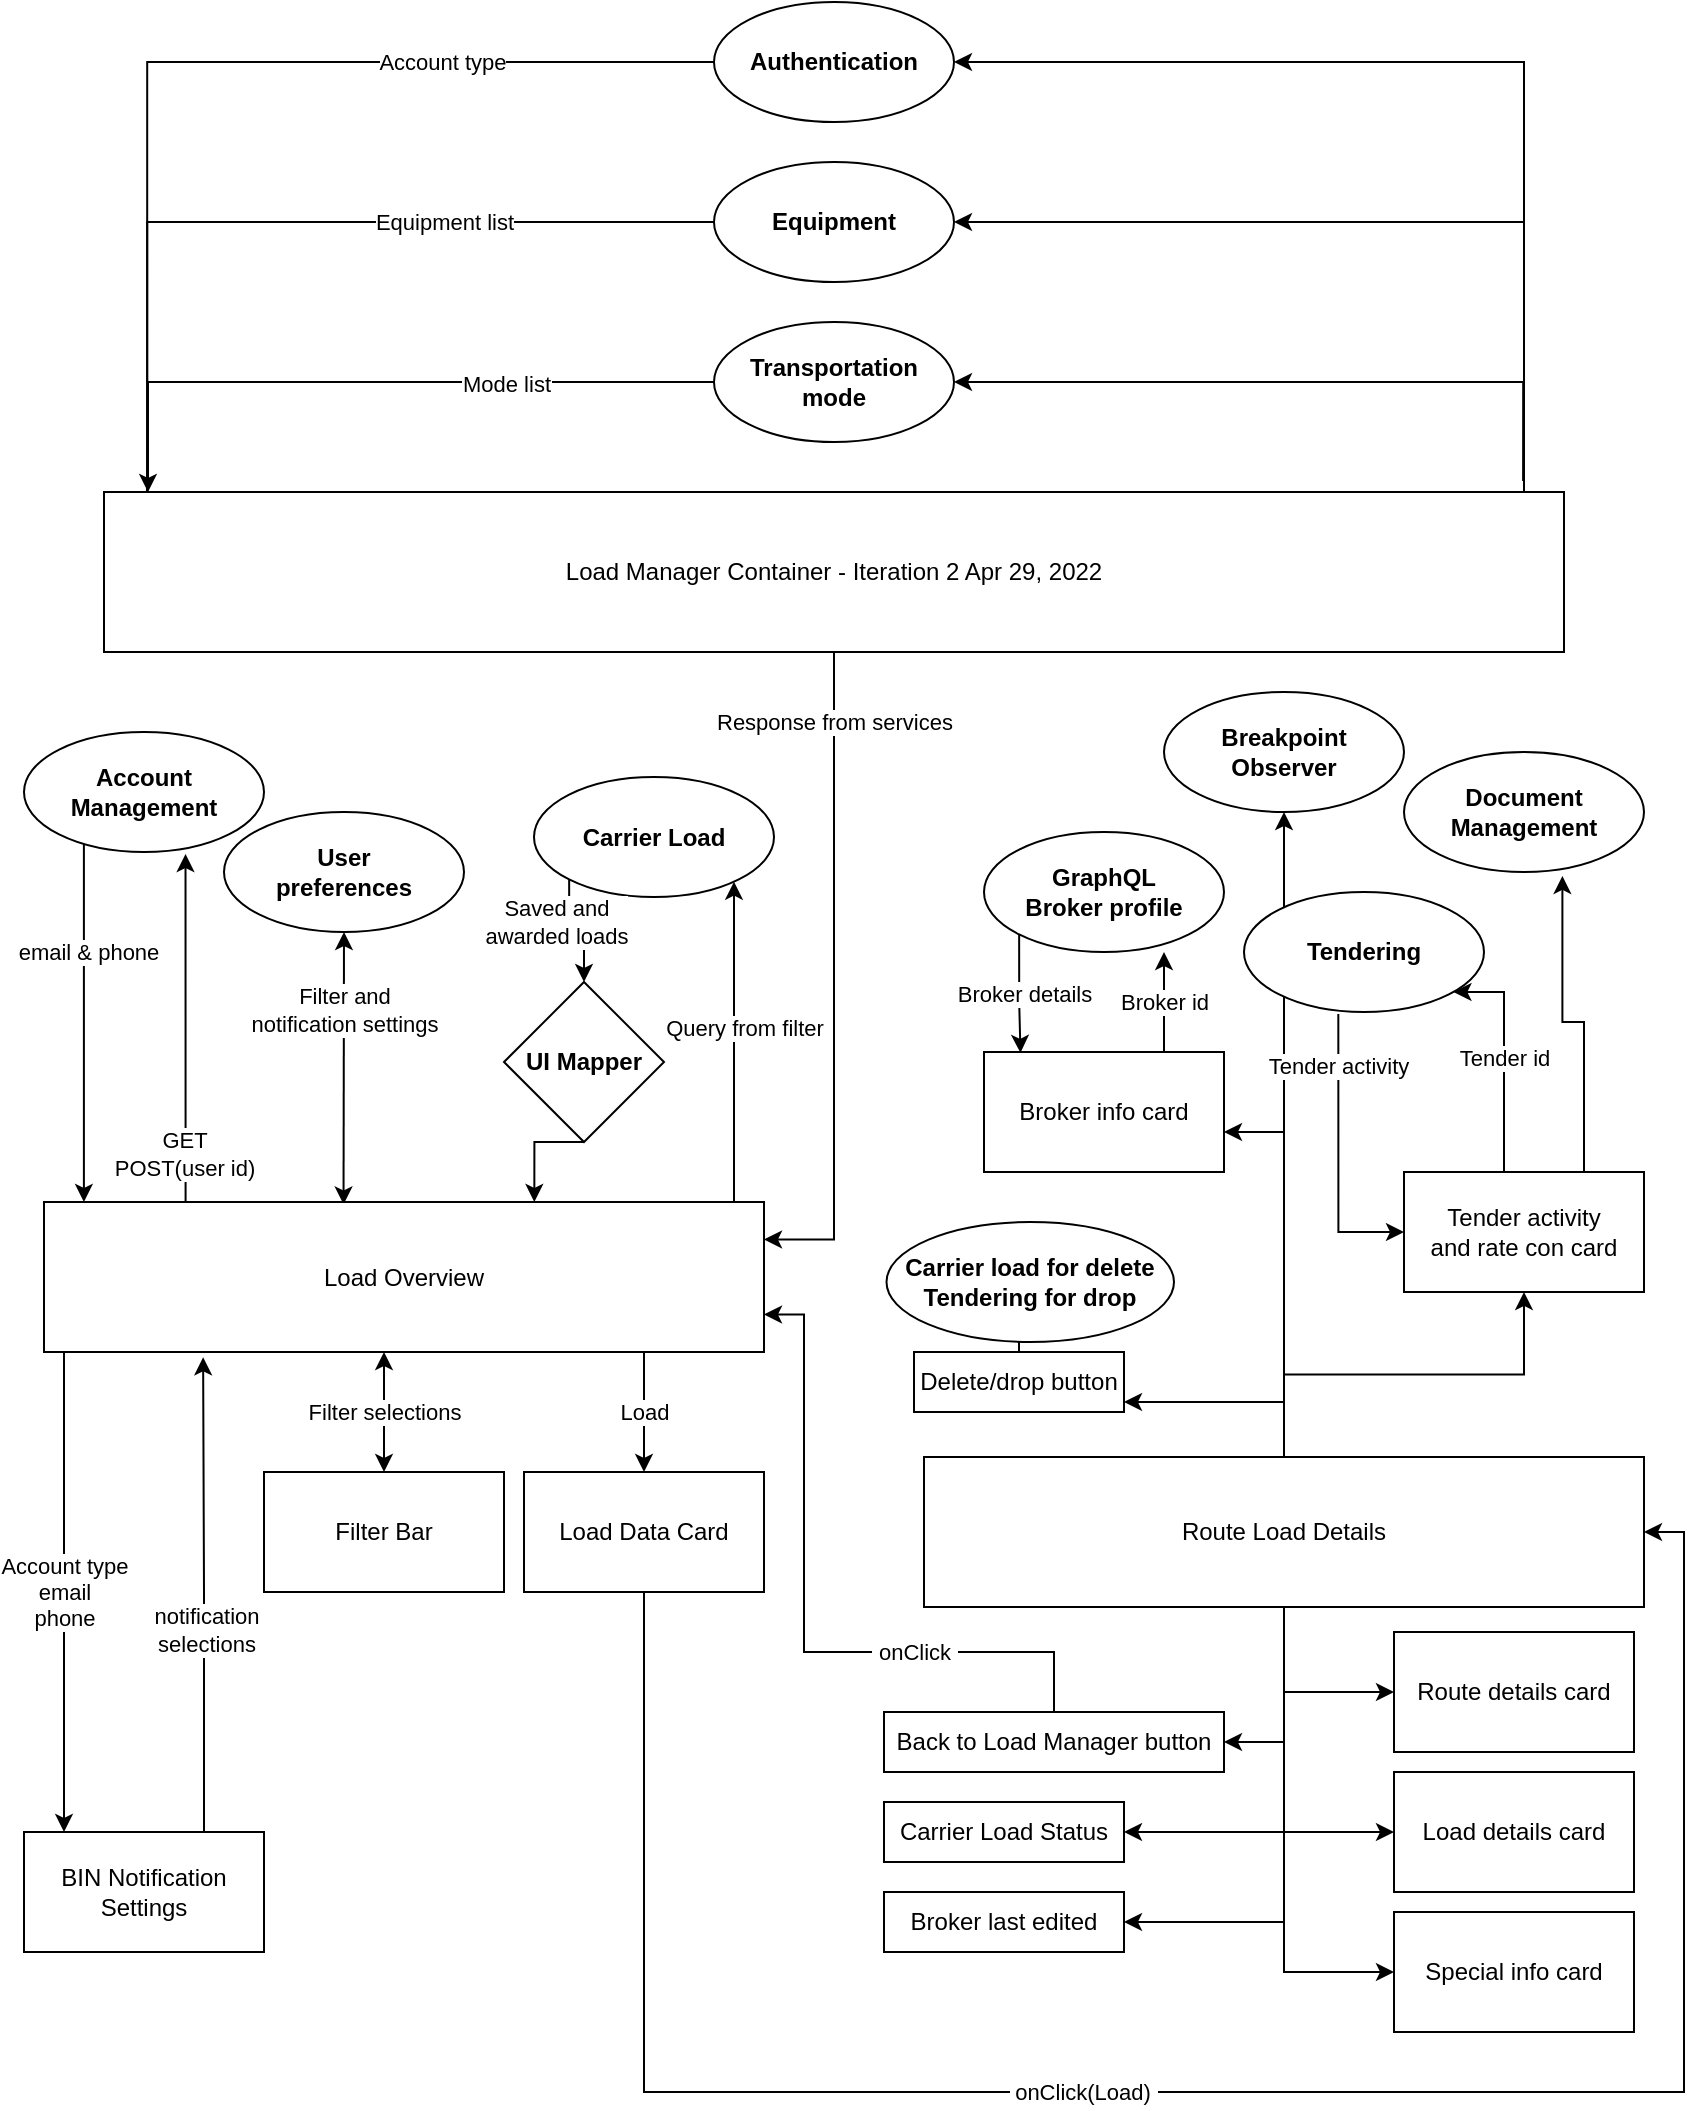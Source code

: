 <mxfile version="17.4.6" type="github">
  <diagram id="Wk8CYTFuplVzRF4KS6Ps" name="Page-1">
    <mxGraphModel dx="3599" dy="4910" grid="1" gridSize="10" guides="1" tooltips="1" connect="1" arrows="1" fold="1" page="1" pageScale="1" pageWidth="880" pageHeight="1100" math="0" shadow="0">
      <root>
        <mxCell id="0" />
        <mxCell id="1" parent="0" />
        <mxCell id="cnExMDElmopR4B2y_THm-6" value="" style="edgeStyle=orthogonalEdgeStyle;orthogonalLoop=1;jettySize=auto;html=1;labelBorderColor=none;rounded=0;" parent="1" target="cnExMDElmopR4B2y_THm-5" edge="1">
          <mxGeometry relative="1" as="geometry">
            <mxPoint x="-985" y="-2975" as="sourcePoint" />
            <Array as="points">
              <mxPoint x="-985" y="-3260" />
            </Array>
          </mxGeometry>
        </mxCell>
        <mxCell id="cnExMDElmopR4B2y_THm-9" value="" style="edgeStyle=orthogonalEdgeStyle;orthogonalLoop=1;jettySize=auto;html=1;labelBorderColor=none;rounded=0;" parent="1" target="cnExMDElmopR4B2y_THm-8" edge="1">
          <mxGeometry relative="1" as="geometry">
            <mxPoint x="-985" y="-2975" as="sourcePoint" />
            <Array as="points">
              <mxPoint x="-985" y="-3180" />
            </Array>
          </mxGeometry>
        </mxCell>
        <mxCell id="cnExMDElmopR4B2y_THm-11" value="" style="edgeStyle=orthogonalEdgeStyle;orthogonalLoop=1;jettySize=auto;html=1;exitX=0.972;exitY=-0.068;exitDx=0;exitDy=0;exitPerimeter=0;labelBorderColor=none;rounded=0;" parent="1" source="cnExMDElmopR4B2y_THm-48" target="cnExMDElmopR4B2y_THm-10" edge="1">
          <mxGeometry relative="1" as="geometry">
            <mxPoint x="-985" y="-2975" as="sourcePoint" />
            <Array as="points">
              <mxPoint x="-985" y="-3100" />
            </Array>
          </mxGeometry>
        </mxCell>
        <mxCell id="cnExMDElmopR4B2y_THm-19" value="Account type" style="edgeStyle=orthogonalEdgeStyle;orthogonalLoop=1;jettySize=auto;html=1;exitX=0;exitY=0.5;exitDx=0;exitDy=0;entryX=0.054;entryY=-0.002;entryDx=0;entryDy=0;entryPerimeter=0;labelBorderColor=none;rounded=0;" parent="1" source="cnExMDElmopR4B2y_THm-5" edge="1">
          <mxGeometry x="-0.518" relative="1" as="geometry">
            <mxPoint x="-1673.42" y="-2976.57" as="targetPoint" />
            <Array as="points">
              <mxPoint x="-1673" y="-3260" />
            </Array>
            <mxPoint as="offset" />
          </mxGeometry>
        </mxCell>
        <mxCell id="cnExMDElmopR4B2y_THm-5" value="Authentication" style="ellipse;whiteSpace=wrap;html=1;fontStyle=1;startSize=23;rounded=0;labelBorderColor=none;" parent="1" vertex="1">
          <mxGeometry x="-1390" y="-3290" width="120" height="60" as="geometry" />
        </mxCell>
        <mxCell id="cnExMDElmopR4B2y_THm-20" value="Equipment list" style="edgeStyle=orthogonalEdgeStyle;orthogonalLoop=1;jettySize=auto;html=1;entryX=0.054;entryY=-0.002;entryDx=0;entryDy=0;entryPerimeter=0;labelBorderColor=none;rounded=0;" parent="1" source="cnExMDElmopR4B2y_THm-8" edge="1">
          <mxGeometry x="-0.444" relative="1" as="geometry">
            <mxPoint x="-1673.42" y="-2976.57" as="targetPoint" />
            <Array as="points">
              <mxPoint x="-1673" y="-3180" />
            </Array>
            <mxPoint as="offset" />
          </mxGeometry>
        </mxCell>
        <mxCell id="cnExMDElmopR4B2y_THm-8" value="Equipment" style="ellipse;whiteSpace=wrap;html=1;fontStyle=1;startSize=23;labelBorderColor=none;rounded=0;" parent="1" vertex="1">
          <mxGeometry x="-1390" y="-3210" width="120" height="60" as="geometry" />
        </mxCell>
        <mxCell id="cnExMDElmopR4B2y_THm-21" style="edgeStyle=orthogonalEdgeStyle;orthogonalLoop=1;jettySize=auto;html=1;exitX=0;exitY=0.5;exitDx=0;exitDy=0;labelBorderColor=none;rounded=0;" parent="1" source="cnExMDElmopR4B2y_THm-10" target="cnExMDElmopR4B2y_THm-48" edge="1">
          <mxGeometry relative="1" as="geometry">
            <mxPoint x="-1673.42" y="-2976.57" as="targetPoint" />
            <Array as="points">
              <mxPoint x="-1673" y="-3100" />
            </Array>
          </mxGeometry>
        </mxCell>
        <mxCell id="cnExMDElmopR4B2y_THm-23" value="Mode list" style="edgeLabel;html=1;align=center;verticalAlign=middle;resizable=0;points=[];labelBorderColor=none;rounded=0;" parent="cnExMDElmopR4B2y_THm-21" vertex="1" connectable="0">
          <mxGeometry x="-0.384" y="1" relative="1" as="geometry">
            <mxPoint as="offset" />
          </mxGeometry>
        </mxCell>
        <mxCell id="cnExMDElmopR4B2y_THm-10" value="Transportation mode" style="ellipse;whiteSpace=wrap;html=1;fontStyle=1;startSize=23;labelBorderColor=none;rounded=0;" parent="1" vertex="1">
          <mxGeometry x="-1390" y="-3130" width="120" height="60" as="geometry" />
        </mxCell>
        <mxCell id="cnExMDElmopR4B2y_THm-64" value="Response from services" style="edgeStyle=orthogonalEdgeStyle;orthogonalLoop=1;jettySize=auto;html=1;entryX=1;entryY=0.25;entryDx=0;entryDy=0;labelBorderColor=none;rounded=0;" parent="1" source="cnExMDElmopR4B2y_THm-48" target="cnExMDElmopR4B2y_THm-58" edge="1">
          <mxGeometry x="-0.787" relative="1" as="geometry">
            <mxPoint x="-1320" y="-2830" as="targetPoint" />
            <mxPoint as="offset" />
          </mxGeometry>
        </mxCell>
        <mxCell id="cnExMDElmopR4B2y_THm-48" value="Load Manager Container - Iteration 2 Apr 29, 2022" style="whiteSpace=wrap;html=1;labelBorderColor=none;rounded=0;" parent="1" vertex="1">
          <mxGeometry x="-1695" y="-3045" width="730" height="80" as="geometry" />
        </mxCell>
        <mxCell id="cnExMDElmopR4B2y_THm-50" value="" style="edgeStyle=orthogonalEdgeStyle;orthogonalLoop=1;jettySize=auto;html=1;exitX=0.25;exitY=0;exitDx=0;exitDy=0;entryX=0.673;entryY=1.017;entryDx=0;entryDy=0;entryPerimeter=0;labelBorderColor=none;rounded=0;" parent="1" source="cnExMDElmopR4B2y_THm-58" target="cnExMDElmopR4B2y_THm-49" edge="1">
          <mxGeometry relative="1" as="geometry">
            <mxPoint x="-1395" y="-2690" as="sourcePoint" />
            <Array as="points">
              <mxPoint x="-1654" y="-2690" />
            </Array>
          </mxGeometry>
        </mxCell>
        <mxCell id="cnExMDElmopR4B2y_THm-51" value="GET&lt;br&gt;POST(user id)" style="edgeLabel;html=1;align=center;verticalAlign=middle;resizable=0;points=[];labelBorderColor=none;rounded=0;" parent="cnExMDElmopR4B2y_THm-50" vertex="1" connectable="0">
          <mxGeometry x="-0.185" y="-1" relative="1" as="geometry">
            <mxPoint x="-2" y="35" as="offset" />
          </mxGeometry>
        </mxCell>
        <mxCell id="cnExMDElmopR4B2y_THm-52" value="User&lt;br&gt;preferences" style="ellipse;whiteSpace=wrap;html=1;fontStyle=1;startSize=23;labelBorderColor=none;rounded=0;" parent="1" vertex="1">
          <mxGeometry x="-1635" y="-2885" width="120" height="60" as="geometry" />
        </mxCell>
        <mxCell id="cnExMDElmopR4B2y_THm-53" value="Filter and &lt;br&gt;notification settings" style="endArrow=classic;startArrow=classic;html=1;entryX=0.5;entryY=1;entryDx=0;entryDy=0;exitX=0.416;exitY=0.016;exitDx=0;exitDy=0;exitPerimeter=0;labelBorderColor=none;rounded=0;" parent="1" source="cnExMDElmopR4B2y_THm-58" target="cnExMDElmopR4B2y_THm-52" edge="1">
          <mxGeometry x="0.429" width="50" height="50" relative="1" as="geometry">
            <mxPoint x="-1575" y="-2695" as="sourcePoint" />
            <mxPoint x="-1265" y="-2105" as="targetPoint" />
            <mxPoint as="offset" />
          </mxGeometry>
        </mxCell>
        <mxCell id="cnExMDElmopR4B2y_THm-54" style="edgeStyle=orthogonalEdgeStyle;orthogonalLoop=1;jettySize=auto;html=1;entryX=0.057;entryY=0.001;entryDx=0;entryDy=0;entryPerimeter=0;startArrow=none;labelBorderColor=none;rounded=0;" parent="1" source="cnExMDElmopR4B2y_THm-49" edge="1">
          <mxGeometry relative="1" as="geometry">
            <mxPoint x="-1655" y="-2805" as="sourcePoint" />
            <mxPoint x="-1705.05" y="-2690" as="targetPoint" />
            <Array as="points">
              <mxPoint x="-1705" y="-2905" />
            </Array>
          </mxGeometry>
        </mxCell>
        <mxCell id="cnExMDElmopR4B2y_THm-55" value="email &amp;amp; phone" style="edgeLabel;html=1;align=center;verticalAlign=middle;resizable=0;points=[];labelBorderColor=none;rounded=0;" parent="cnExMDElmopR4B2y_THm-54" vertex="1" connectable="0">
          <mxGeometry x="0.016" y="2" relative="1" as="geometry">
            <mxPoint y="-37" as="offset" />
          </mxGeometry>
        </mxCell>
        <mxCell id="cnExMDElmopR4B2y_THm-56" value="Load" style="edgeStyle=orthogonalEdgeStyle;orthogonalLoop=1;jettySize=auto;html=1;labelBorderColor=none;rounded=0;" parent="1" source="cnExMDElmopR4B2y_THm-58" target="cnExMDElmopR4B2y_THm-59" edge="1">
          <mxGeometry relative="1" as="geometry">
            <Array as="points">
              <mxPoint x="-1425" y="-2585" />
              <mxPoint x="-1425" y="-2585" />
            </Array>
          </mxGeometry>
        </mxCell>
        <mxCell id="lrARnm5NLb-NYOdKtYPf-4" value="" style="edgeStyle=orthogonalEdgeStyle;orthogonalLoop=1;jettySize=auto;html=1;labelBorderColor=none;rounded=0;" parent="1" source="cnExMDElmopR4B2y_THm-58" target="lrARnm5NLb-NYOdKtYPf-3" edge="1">
          <mxGeometry relative="1" as="geometry">
            <Array as="points">
              <mxPoint x="-1380" y="-2770" />
              <mxPoint x="-1380" y="-2770" />
            </Array>
          </mxGeometry>
        </mxCell>
        <mxCell id="lrARnm5NLb-NYOdKtYPf-6" value="Query from filter" style="edgeLabel;html=1;align=center;verticalAlign=middle;resizable=0;points=[];labelBorderColor=none;rounded=0;" parent="lrARnm5NLb-NYOdKtYPf-4" vertex="1" connectable="0">
          <mxGeometry x="0.39" y="-1" relative="1" as="geometry">
            <mxPoint x="4" y="24" as="offset" />
          </mxGeometry>
        </mxCell>
        <mxCell id="cnExMDElmopR4B2y_THm-58" value="Load Overview" style="whiteSpace=wrap;html=1;labelBorderColor=none;rounded=0;" parent="1" vertex="1">
          <mxGeometry x="-1725" y="-2690" width="360" height="75" as="geometry" />
        </mxCell>
        <mxCell id="pYojQuFsTAhcBzXc673M-1" style="edgeStyle=orthogonalEdgeStyle;orthogonalLoop=1;jettySize=auto;html=1;exitX=0.5;exitY=1;exitDx=0;exitDy=0;entryX=1;entryY=0.5;entryDx=0;entryDy=0;labelBorderColor=none;rounded=0;" parent="1" source="cnExMDElmopR4B2y_THm-59" target="cnExMDElmopR4B2y_THm-71" edge="1">
          <mxGeometry relative="1" as="geometry">
            <Array as="points">
              <mxPoint x="-1425" y="-2245" />
              <mxPoint x="-905" y="-2245" />
              <mxPoint x="-905" y="-2525" />
            </Array>
          </mxGeometry>
        </mxCell>
        <mxCell id="pYojQuFsTAhcBzXc673M-2" value="&amp;nbsp;onClick(Load)&amp;nbsp;" style="edgeLabel;html=1;align=center;verticalAlign=middle;resizable=0;points=[];labelBorderColor=none;rounded=0;" parent="pYojQuFsTAhcBzXc673M-1" vertex="1" connectable="0">
          <mxGeometry x="-0.123" relative="1" as="geometry">
            <mxPoint as="offset" />
          </mxGeometry>
        </mxCell>
        <mxCell id="cnExMDElmopR4B2y_THm-59" value="Load Data Card" style="whiteSpace=wrap;html=1;labelBorderColor=none;rounded=0;" parent="1" vertex="1">
          <mxGeometry x="-1485" y="-2555" width="120" height="60" as="geometry" />
        </mxCell>
        <mxCell id="cnExMDElmopR4B2y_THm-60" value="Filter Bar" style="whiteSpace=wrap;html=1;labelBorderColor=none;rounded=0;" parent="1" vertex="1">
          <mxGeometry x="-1615" y="-2555" width="120" height="60" as="geometry" />
        </mxCell>
        <mxCell id="cnExMDElmopR4B2y_THm-68" style="edgeStyle=orthogonalEdgeStyle;orthogonalLoop=1;jettySize=auto;html=1;exitX=0.75;exitY=0;exitDx=0;exitDy=0;entryX=0.221;entryY=1.035;entryDx=0;entryDy=0;entryPerimeter=0;labelBorderColor=none;rounded=0;" parent="1" source="cnExMDElmopR4B2y_THm-61" target="cnExMDElmopR4B2y_THm-58" edge="1">
          <mxGeometry relative="1" as="geometry" />
        </mxCell>
        <mxCell id="cnExMDElmopR4B2y_THm-69" value="notification&lt;br&gt;selections" style="edgeLabel;html=1;align=center;verticalAlign=middle;resizable=0;points=[];labelBorderColor=none;rounded=0;" parent="cnExMDElmopR4B2y_THm-68" vertex="1" connectable="0">
          <mxGeometry x="-0.154" y="-1" relative="1" as="geometry">
            <mxPoint y="-1" as="offset" />
          </mxGeometry>
        </mxCell>
        <mxCell id="cnExMDElmopR4B2y_THm-61" value="BIN Notification Settings" style="whiteSpace=wrap;html=1;labelBorderColor=none;rounded=0;" parent="1" vertex="1">
          <mxGeometry x="-1735" y="-2375" width="120" height="60" as="geometry" />
        </mxCell>
        <mxCell id="cnExMDElmopR4B2y_THm-62" value="Account type&lt;br&gt;email&lt;br&gt;phone" style="edgeStyle=orthogonalEdgeStyle;orthogonalLoop=1;jettySize=auto;html=1;labelBorderColor=none;rounded=0;" parent="1" source="cnExMDElmopR4B2y_THm-58" target="cnExMDElmopR4B2y_THm-61" edge="1">
          <mxGeometry relative="1" as="geometry">
            <Array as="points">
              <mxPoint x="-1715" y="-2495" />
              <mxPoint x="-1715" y="-2495" />
            </Array>
          </mxGeometry>
        </mxCell>
        <mxCell id="cnExMDElmopR4B2y_THm-67" value="" style="endArrow=classic;startArrow=classic;html=1;exitX=0.5;exitY=0;exitDx=0;exitDy=0;labelBorderColor=none;rounded=0;" parent="1" source="cnExMDElmopR4B2y_THm-60" edge="1">
          <mxGeometry width="50" height="50" relative="1" as="geometry">
            <mxPoint x="-1315" y="-2565" as="sourcePoint" />
            <mxPoint x="-1555" y="-2615" as="targetPoint" />
          </mxGeometry>
        </mxCell>
        <mxCell id="cnExMDElmopR4B2y_THm-70" value="Filter selections" style="edgeLabel;html=1;align=center;verticalAlign=middle;resizable=0;points=[];labelBorderColor=none;rounded=0;" parent="cnExMDElmopR4B2y_THm-67" vertex="1" connectable="0">
          <mxGeometry x="-0.153" y="-1" relative="1" as="geometry">
            <mxPoint x="-1" y="-5" as="offset" />
          </mxGeometry>
        </mxCell>
        <mxCell id="cnExMDElmopR4B2y_THm-80" value="" style="edgeStyle=orthogonalEdgeStyle;orthogonalLoop=1;jettySize=auto;html=1;labelBorderColor=none;rounded=0;" parent="1" source="cnExMDElmopR4B2y_THm-71" target="cnExMDElmopR4B2y_THm-79" edge="1">
          <mxGeometry relative="1" as="geometry">
            <Array as="points">
              <mxPoint x="-1105" y="-2420" />
            </Array>
          </mxGeometry>
        </mxCell>
        <mxCell id="cnExMDElmopR4B2y_THm-86" value="" style="edgeStyle=orthogonalEdgeStyle;orthogonalLoop=1;jettySize=auto;html=1;labelBorderColor=none;rounded=0;" parent="1" source="cnExMDElmopR4B2y_THm-71" target="cnExMDElmopR4B2y_THm-85" edge="1">
          <mxGeometry relative="1" as="geometry">
            <Array as="points">
              <mxPoint x="-1105" y="-2375" />
            </Array>
          </mxGeometry>
        </mxCell>
        <mxCell id="cnExMDElmopR4B2y_THm-88" value="" style="edgeStyle=orthogonalEdgeStyle;orthogonalLoop=1;jettySize=auto;html=1;labelBorderColor=none;rounded=0;" parent="1" source="cnExMDElmopR4B2y_THm-71" target="cnExMDElmopR4B2y_THm-87" edge="1">
          <mxGeometry relative="1" as="geometry">
            <Array as="points">
              <mxPoint x="-1105" y="-2305" />
            </Array>
          </mxGeometry>
        </mxCell>
        <mxCell id="cnExMDElmopR4B2y_THm-92" value="" style="edgeStyle=orthogonalEdgeStyle;orthogonalLoop=1;jettySize=auto;html=1;labelBorderColor=none;rounded=0;" parent="1" source="cnExMDElmopR4B2y_THm-71" target="cnExMDElmopR4B2y_THm-91" edge="1">
          <mxGeometry relative="1" as="geometry">
            <Array as="points">
              <mxPoint x="-1105" y="-2375" />
            </Array>
          </mxGeometry>
        </mxCell>
        <mxCell id="cnExMDElmopR4B2y_THm-94" value="" style="edgeStyle=orthogonalEdgeStyle;orthogonalLoop=1;jettySize=auto;html=1;labelBorderColor=none;rounded=0;" parent="1" source="cnExMDElmopR4B2y_THm-71" target="cnExMDElmopR4B2y_THm-93" edge="1">
          <mxGeometry relative="1" as="geometry">
            <Array as="points">
              <mxPoint x="-1105" y="-2330" />
            </Array>
          </mxGeometry>
        </mxCell>
        <mxCell id="cnExMDElmopR4B2y_THm-96" value="" style="edgeStyle=orthogonalEdgeStyle;orthogonalLoop=1;jettySize=auto;html=1;labelBorderColor=none;rounded=0;" parent="1" source="cnExMDElmopR4B2y_THm-71" target="cnExMDElmopR4B2y_THm-95" edge="1">
          <mxGeometry relative="1" as="geometry">
            <Array as="points">
              <mxPoint x="-1105" y="-2445" />
            </Array>
          </mxGeometry>
        </mxCell>
        <mxCell id="cnExMDElmopR4B2y_THm-100" value="" style="edgeStyle=orthogonalEdgeStyle;orthogonalLoop=1;jettySize=auto;html=1;labelBorderColor=none;rounded=0;" parent="1" source="cnExMDElmopR4B2y_THm-71" target="cnExMDElmopR4B2y_THm-99" edge="1">
          <mxGeometry relative="1" as="geometry">
            <Array as="points">
              <mxPoint x="-1105" y="-2590" />
            </Array>
          </mxGeometry>
        </mxCell>
        <mxCell id="cnExMDElmopR4B2y_THm-106" value="" style="edgeStyle=orthogonalEdgeStyle;orthogonalLoop=1;jettySize=auto;html=1;labelBorderColor=none;rounded=0;" parent="1" source="cnExMDElmopR4B2y_THm-71" target="cnExMDElmopR4B2y_THm-105" edge="1">
          <mxGeometry relative="1" as="geometry">
            <Array as="points">
              <mxPoint x="-1105" y="-2725" />
            </Array>
          </mxGeometry>
        </mxCell>
        <mxCell id="cnExMDElmopR4B2y_THm-114" value="" style="edgeStyle=orthogonalEdgeStyle;orthogonalLoop=1;jettySize=auto;html=1;labelBorderColor=none;rounded=0;" parent="1" source="cnExMDElmopR4B2y_THm-71" target="cnExMDElmopR4B2y_THm-113" edge="1">
          <mxGeometry relative="1" as="geometry" />
        </mxCell>
        <mxCell id="wkCZwz8PH5lPq301qA7b-2" value="" style="edgeStyle=orthogonalEdgeStyle;rounded=0;orthogonalLoop=1;jettySize=auto;html=1;" edge="1" parent="1" source="cnExMDElmopR4B2y_THm-71" target="wkCZwz8PH5lPq301qA7b-1">
          <mxGeometry relative="1" as="geometry" />
        </mxCell>
        <mxCell id="cnExMDElmopR4B2y_THm-71" value="Route Load Details" style="whiteSpace=wrap;html=1;labelBorderColor=none;rounded=0;" parent="1" vertex="1">
          <mxGeometry x="-1285" y="-2562.5" width="360" height="75" as="geometry" />
        </mxCell>
        <mxCell id="cnExMDElmopR4B2y_THm-97" style="edgeStyle=orthogonalEdgeStyle;orthogonalLoop=1;jettySize=auto;html=1;exitX=0.5;exitY=0;exitDx=0;exitDy=0;entryX=1;entryY=0.75;entryDx=0;entryDy=0;labelBorderColor=none;rounded=0;" parent="1" source="cnExMDElmopR4B2y_THm-79" target="cnExMDElmopR4B2y_THm-58" edge="1">
          <mxGeometry relative="1" as="geometry">
            <Array as="points">
              <mxPoint x="-1220" y="-2465" />
              <mxPoint x="-1345" y="-2465" />
              <mxPoint x="-1345" y="-2634" />
            </Array>
          </mxGeometry>
        </mxCell>
        <mxCell id="cnExMDElmopR4B2y_THm-98" value="&amp;nbsp;onClick&amp;nbsp;" style="edgeLabel;html=1;align=center;verticalAlign=middle;resizable=0;points=[];labelBorderColor=none;rounded=0;" parent="cnExMDElmopR4B2y_THm-97" vertex="1" connectable="0">
          <mxGeometry x="-0.425" y="1" relative="1" as="geometry">
            <mxPoint x="-1" y="-1" as="offset" />
          </mxGeometry>
        </mxCell>
        <mxCell id="cnExMDElmopR4B2y_THm-79" value="Back to Load Manager button" style="whiteSpace=wrap;html=1;labelBorderColor=none;rounded=0;" parent="1" vertex="1">
          <mxGeometry x="-1305" y="-2435" width="170" height="30" as="geometry" />
        </mxCell>
        <mxCell id="cnExMDElmopR4B2y_THm-85" value="Load details card" style="whiteSpace=wrap;html=1;labelBorderColor=none;rounded=0;" parent="1" vertex="1">
          <mxGeometry x="-1050" y="-2405" width="120" height="60" as="geometry" />
        </mxCell>
        <mxCell id="cnExMDElmopR4B2y_THm-87" value="Special info card" style="whiteSpace=wrap;html=1;labelBorderColor=none;rounded=0;" parent="1" vertex="1">
          <mxGeometry x="-1050" y="-2335" width="120" height="60" as="geometry" />
        </mxCell>
        <mxCell id="cnExMDElmopR4B2y_THm-91" value="Carrier Load Status" style="whiteSpace=wrap;html=1;labelBorderColor=none;rounded=0;" parent="1" vertex="1">
          <mxGeometry x="-1305" y="-2390" width="120" height="30" as="geometry" />
        </mxCell>
        <mxCell id="cnExMDElmopR4B2y_THm-93" value="Broker last edited" style="whiteSpace=wrap;html=1;labelBorderColor=none;rounded=0;" parent="1" vertex="1">
          <mxGeometry x="-1305" y="-2345" width="120" height="30" as="geometry" />
        </mxCell>
        <mxCell id="cnExMDElmopR4B2y_THm-95" value="Route details card" style="whiteSpace=wrap;html=1;labelBorderColor=none;rounded=0;" parent="1" vertex="1">
          <mxGeometry x="-1050" y="-2475" width="120" height="60" as="geometry" />
        </mxCell>
        <mxCell id="cnExMDElmopR4B2y_THm-102" value="" style="edgeStyle=orthogonalEdgeStyle;orthogonalLoop=1;jettySize=auto;html=1;labelBorderColor=none;rounded=0;" parent="1" source="cnExMDElmopR4B2y_THm-99" edge="1">
          <mxGeometry relative="1" as="geometry">
            <mxPoint x="-1231.875" y="-2630" as="targetPoint" />
          </mxGeometry>
        </mxCell>
        <mxCell id="cnExMDElmopR4B2y_THm-99" value="Delete/drop button" style="whiteSpace=wrap;html=1;labelBorderColor=none;rounded=0;" parent="1" vertex="1">
          <mxGeometry x="-1290" y="-2615" width="105" height="30" as="geometry" />
        </mxCell>
        <mxCell id="cnExMDElmopR4B2y_THm-101" value="&lt;b&gt;Carrier load for delete&lt;br&gt;Tendering for drop&lt;/b&gt;" style="ellipse;whiteSpace=wrap;html=1;labelBorderColor=none;rounded=0;" parent="1" vertex="1">
          <mxGeometry x="-1303.75" y="-2680" width="143.75" height="60" as="geometry" />
        </mxCell>
        <mxCell id="cnExMDElmopR4B2y_THm-110" value="Broker id" style="edgeStyle=orthogonalEdgeStyle;orthogonalLoop=1;jettySize=auto;html=1;exitX=0.75;exitY=0;exitDx=0;exitDy=0;entryX=0.75;entryY=1;entryDx=0;entryDy=0;entryPerimeter=0;labelBorderColor=none;rounded=0;" parent="1" source="cnExMDElmopR4B2y_THm-105" target="cnExMDElmopR4B2y_THm-107" edge="1">
          <mxGeometry relative="1" as="geometry" />
        </mxCell>
        <mxCell id="cnExMDElmopR4B2y_THm-105" value="Broker info card" style="whiteSpace=wrap;html=1;labelBorderColor=none;rounded=0;" parent="1" vertex="1">
          <mxGeometry x="-1255" y="-2765" width="120" height="60" as="geometry" />
        </mxCell>
        <mxCell id="cnExMDElmopR4B2y_THm-111" style="edgeStyle=orthogonalEdgeStyle;orthogonalLoop=1;jettySize=auto;html=1;exitX=0;exitY=1;exitDx=0;exitDy=0;entryX=0.152;entryY=0.007;entryDx=0;entryDy=0;entryPerimeter=0;labelBorderColor=none;rounded=0;" parent="1" source="cnExMDElmopR4B2y_THm-107" target="cnExMDElmopR4B2y_THm-105" edge="1">
          <mxGeometry relative="1" as="geometry" />
        </mxCell>
        <mxCell id="cnExMDElmopR4B2y_THm-112" value="Broker details" style="edgeLabel;html=1;align=center;verticalAlign=middle;resizable=0;points=[];labelBorderColor=none;rounded=0;" parent="cnExMDElmopR4B2y_THm-111" vertex="1" connectable="0">
          <mxGeometry x="0.009" y="2" relative="1" as="geometry">
            <mxPoint as="offset" />
          </mxGeometry>
        </mxCell>
        <mxCell id="cnExMDElmopR4B2y_THm-107" value="&lt;b&gt;GraphQL&lt;br&gt;Broker profile&lt;/b&gt;" style="ellipse;whiteSpace=wrap;html=1;labelBorderColor=none;rounded=0;" parent="1" vertex="1">
          <mxGeometry x="-1255" y="-2875" width="120" height="60" as="geometry" />
        </mxCell>
        <mxCell id="cnExMDElmopR4B2y_THm-117" value="Tender id" style="edgeStyle=orthogonalEdgeStyle;orthogonalLoop=1;jettySize=auto;html=1;labelBorderColor=none;rounded=0;" parent="1" source="cnExMDElmopR4B2y_THm-113" target="cnExMDElmopR4B2y_THm-116" edge="1">
          <mxGeometry relative="1" as="geometry">
            <Array as="points">
              <mxPoint x="-995" y="-2795" />
            </Array>
          </mxGeometry>
        </mxCell>
        <mxCell id="cnExMDElmopR4B2y_THm-122" style="edgeStyle=orthogonalEdgeStyle;orthogonalLoop=1;jettySize=auto;html=1;exitX=0.75;exitY=0;exitDx=0;exitDy=0;entryX=0.66;entryY=1.033;entryDx=0;entryDy=0;entryPerimeter=0;labelBorderColor=none;rounded=0;" parent="1" source="cnExMDElmopR4B2y_THm-113" target="cnExMDElmopR4B2y_THm-118" edge="1">
          <mxGeometry relative="1" as="geometry" />
        </mxCell>
        <mxCell id="cnExMDElmopR4B2y_THm-113" value="Tender activity&lt;br&gt;and rate con card" style="whiteSpace=wrap;html=1;labelBorderColor=none;rounded=0;" parent="1" vertex="1">
          <mxGeometry x="-1045" y="-2705" width="120" height="60" as="geometry" />
        </mxCell>
        <mxCell id="cnExMDElmopR4B2y_THm-120" style="edgeStyle=orthogonalEdgeStyle;orthogonalLoop=1;jettySize=auto;html=1;entryX=0;entryY=0.5;entryDx=0;entryDy=0;exitX=0.393;exitY=1.017;exitDx=0;exitDy=0;exitPerimeter=0;labelBorderColor=none;rounded=0;" parent="1" source="cnExMDElmopR4B2y_THm-116" target="cnExMDElmopR4B2y_THm-113" edge="1">
          <mxGeometry relative="1" as="geometry" />
        </mxCell>
        <mxCell id="cnExMDElmopR4B2y_THm-121" value="Tender activity" style="edgeLabel;html=1;align=center;verticalAlign=middle;resizable=0;points=[];labelBorderColor=none;rounded=0;" parent="cnExMDElmopR4B2y_THm-120" vertex="1" connectable="0">
          <mxGeometry x="-0.63" relative="1" as="geometry">
            <mxPoint as="offset" />
          </mxGeometry>
        </mxCell>
        <mxCell id="cnExMDElmopR4B2y_THm-116" value="&lt;b&gt;Tendering&lt;/b&gt;" style="ellipse;whiteSpace=wrap;html=1;labelBorderColor=none;rounded=0;" parent="1" vertex="1">
          <mxGeometry x="-1125" y="-2845" width="120" height="60" as="geometry" />
        </mxCell>
        <mxCell id="cnExMDElmopR4B2y_THm-118" value="&lt;b&gt;Document&lt;br&gt;Management&lt;/b&gt;" style="ellipse;whiteSpace=wrap;html=1;labelBorderColor=none;rounded=0;" parent="1" vertex="1">
          <mxGeometry x="-1045" y="-2915" width="120" height="60" as="geometry" />
        </mxCell>
        <mxCell id="cnExMDElmopR4B2y_THm-49" value="Account&lt;br&gt;Management" style="ellipse;whiteSpace=wrap;html=1;fontStyle=1;startSize=23;labelBorderColor=none;rounded=0;" parent="1" vertex="1">
          <mxGeometry x="-1735" y="-2925" width="120" height="60" as="geometry" />
        </mxCell>
        <mxCell id="pYojQuFsTAhcBzXc673M-8" style="edgeStyle=orthogonalEdgeStyle;rounded=0;orthogonalLoop=1;jettySize=auto;html=1;exitX=0;exitY=1;exitDx=0;exitDy=0;entryX=0.5;entryY=0;entryDx=0;entryDy=0;labelBorderColor=none;" parent="1" source="lrARnm5NLb-NYOdKtYPf-3" target="pYojQuFsTAhcBzXc673M-3" edge="1">
          <mxGeometry relative="1" as="geometry" />
        </mxCell>
        <mxCell id="lrARnm5NLb-NYOdKtYPf-3" value="&lt;b&gt;Carrier Load&lt;/b&gt;" style="ellipse;whiteSpace=wrap;html=1;labelBorderColor=none;rounded=0;" parent="1" vertex="1">
          <mxGeometry x="-1480" y="-2902.5" width="120" height="60" as="geometry" />
        </mxCell>
        <mxCell id="pYojQuFsTAhcBzXc673M-9" style="edgeStyle=orthogonalEdgeStyle;rounded=0;orthogonalLoop=1;jettySize=auto;html=1;exitX=0.5;exitY=1;exitDx=0;exitDy=0;entryX=0.681;entryY=0;entryDx=0;entryDy=0;entryPerimeter=0;labelBorderColor=none;" parent="1" source="pYojQuFsTAhcBzXc673M-3" target="cnExMDElmopR4B2y_THm-58" edge="1">
          <mxGeometry relative="1" as="geometry" />
        </mxCell>
        <mxCell id="pYojQuFsTAhcBzXc673M-10" value="Saved and&lt;br&gt;awarded loads" style="edgeLabel;html=1;align=center;verticalAlign=middle;resizable=0;points=[];labelBorderColor=none;rounded=0;" parent="pYojQuFsTAhcBzXc673M-9" vertex="1" connectable="0">
          <mxGeometry x="-0.175" relative="1" as="geometry">
            <mxPoint x="8" y="-110" as="offset" />
          </mxGeometry>
        </mxCell>
        <mxCell id="pYojQuFsTAhcBzXc673M-3" value="&lt;b&gt;UI Mapper&lt;/b&gt;" style="rhombus;whiteSpace=wrap;html=1;labelBorderColor=none;rounded=0;" parent="1" vertex="1">
          <mxGeometry x="-1495" y="-2800" width="80" height="80" as="geometry" />
        </mxCell>
        <mxCell id="wkCZwz8PH5lPq301qA7b-1" value="&lt;b&gt;Breakpoint&lt;/b&gt; &lt;b&gt;Observer&lt;/b&gt;" style="ellipse;whiteSpace=wrap;html=1;labelBorderColor=none;rounded=0;" vertex="1" parent="1">
          <mxGeometry x="-1165" y="-2945" width="120" height="60" as="geometry" />
        </mxCell>
      </root>
    </mxGraphModel>
  </diagram>
</mxfile>
